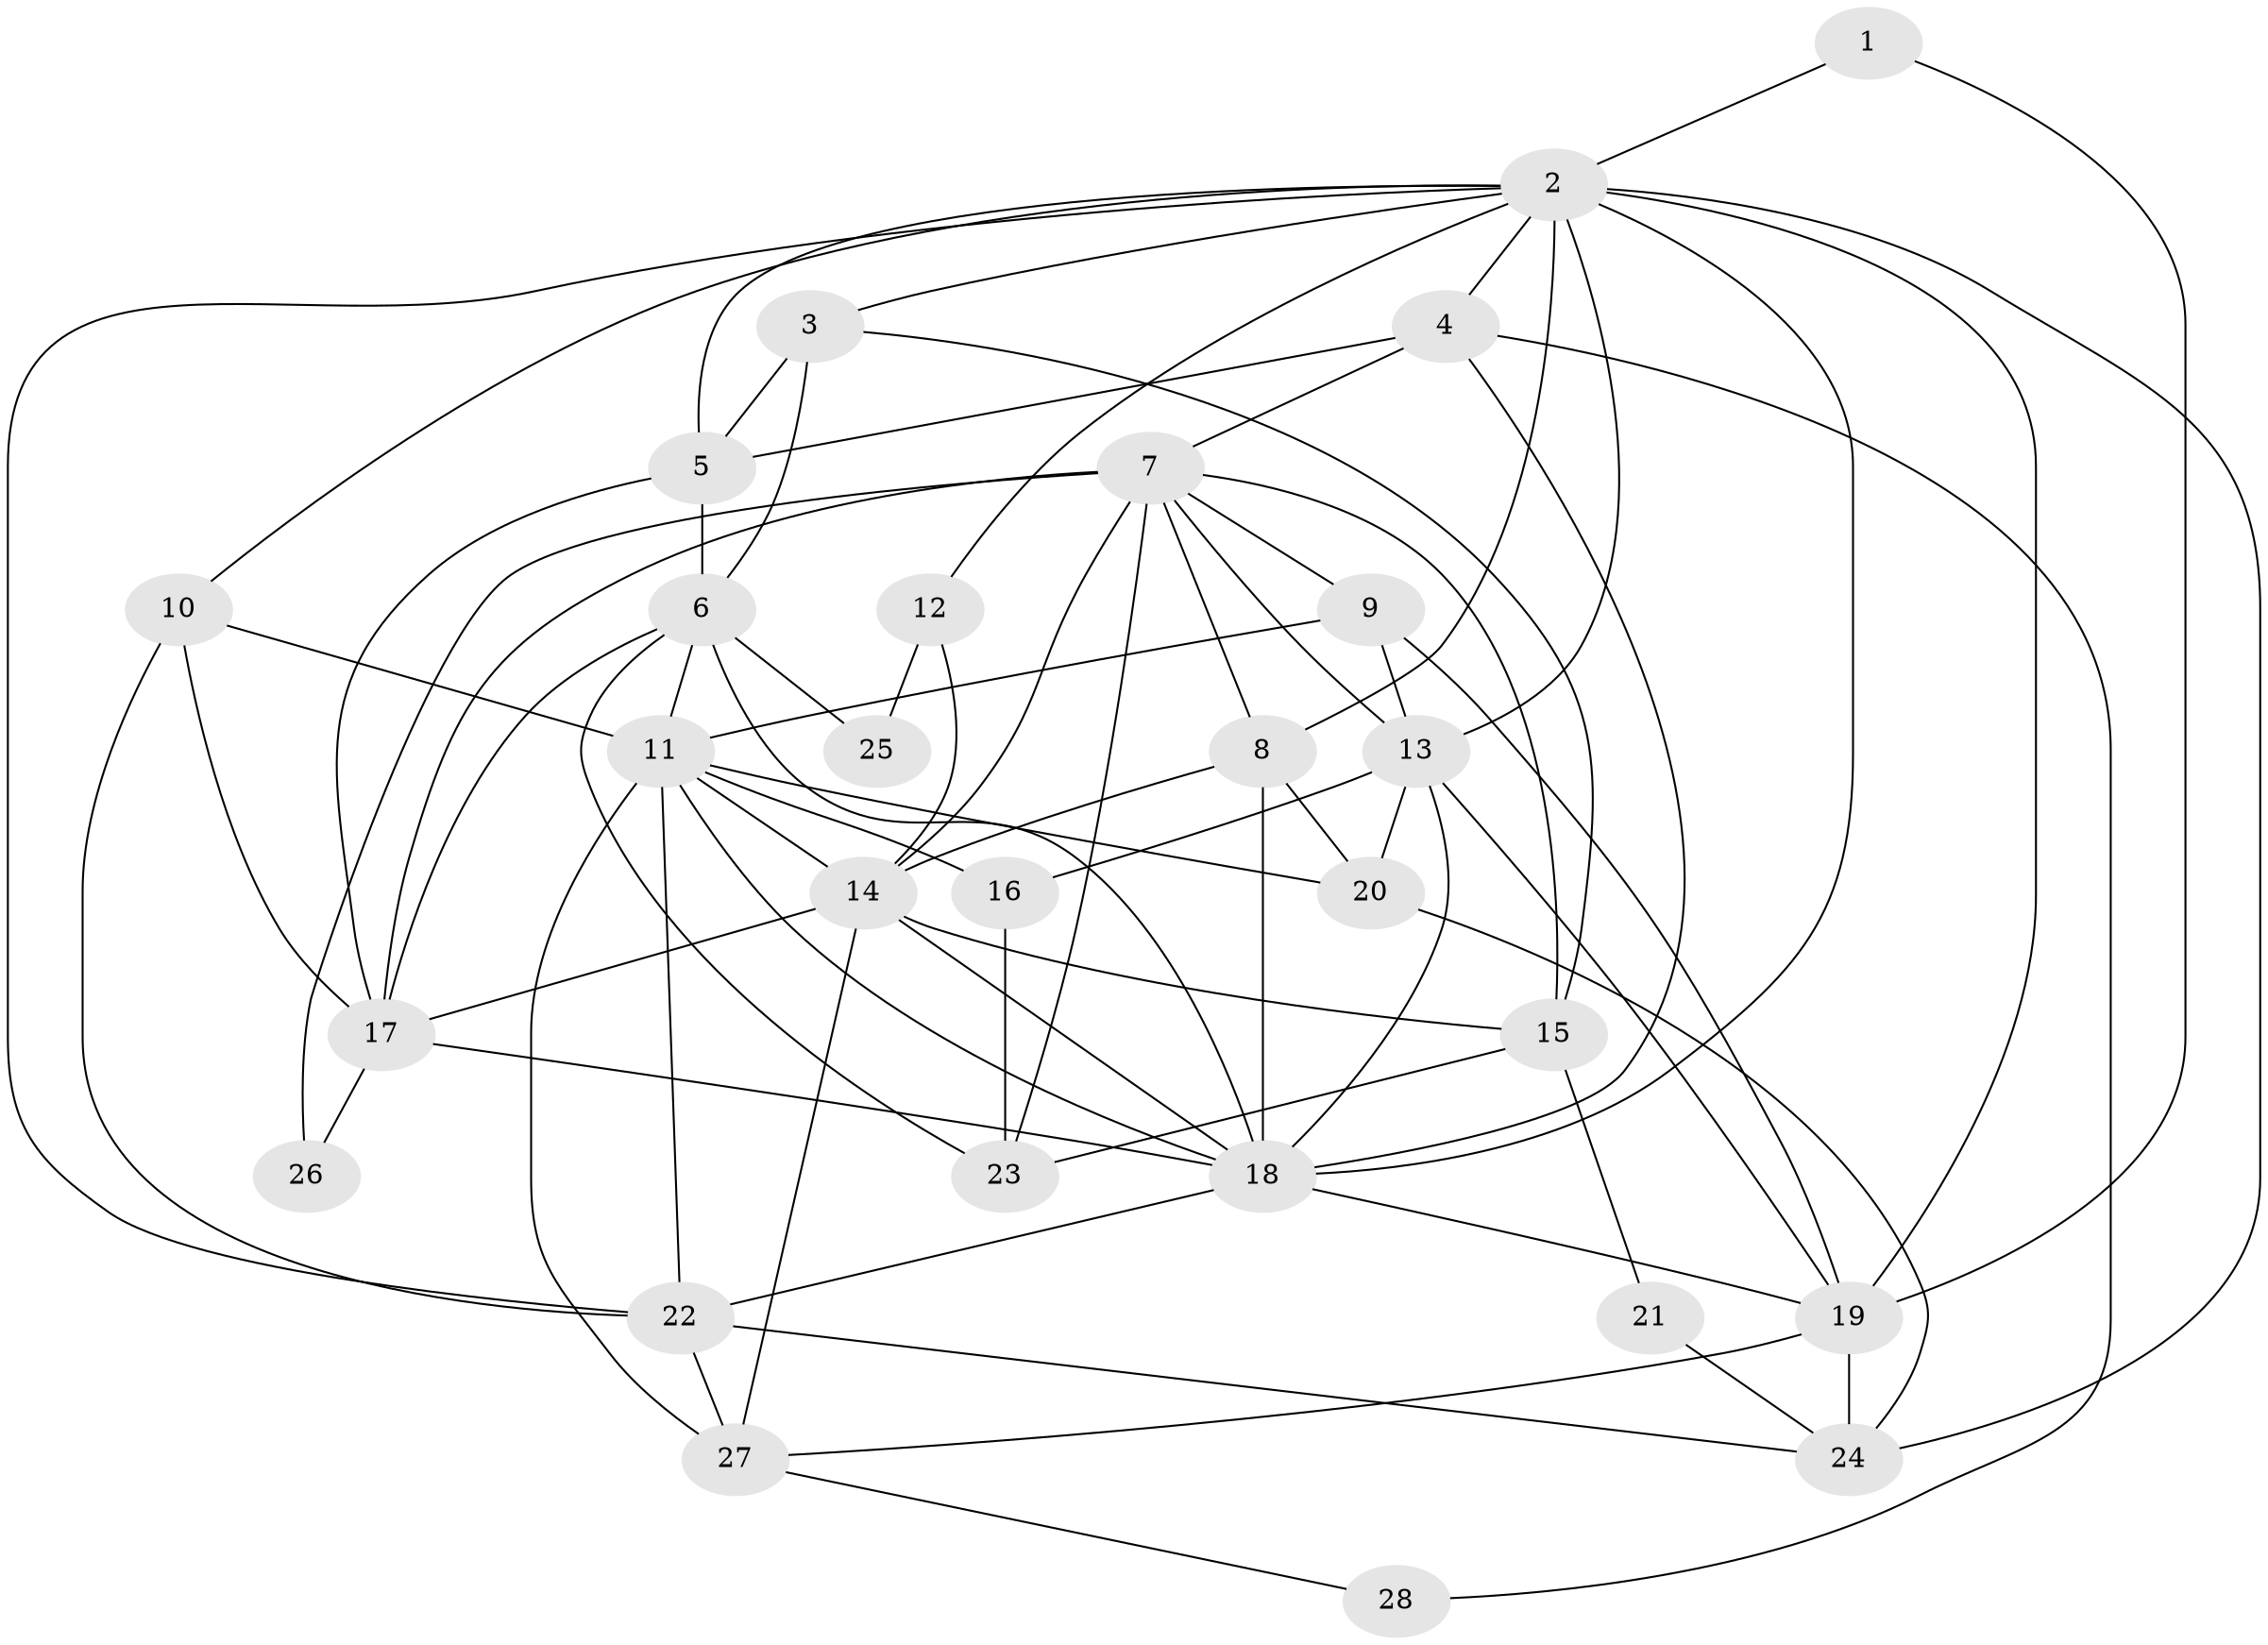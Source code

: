 // original degree distribution, {2: 0.10294117647058823, 3: 0.25, 4: 0.35294117647058826, 5: 0.16176470588235295, 6: 0.10294117647058823, 7: 0.029411764705882353}
// Generated by graph-tools (version 1.1) at 2025/51/03/04/25 22:51:07]
// undirected, 28 vertices, 74 edges
graph export_dot {
  node [color=gray90,style=filled];
  1;
  2;
  3;
  4;
  5;
  6;
  7;
  8;
  9;
  10;
  11;
  12;
  13;
  14;
  15;
  16;
  17;
  18;
  19;
  20;
  21;
  22;
  23;
  24;
  25;
  26;
  27;
  28;
  1 -- 2 [weight=1.0];
  1 -- 19 [weight=1.0];
  2 -- 3 [weight=1.0];
  2 -- 4 [weight=1.0];
  2 -- 5 [weight=1.0];
  2 -- 8 [weight=2.0];
  2 -- 10 [weight=1.0];
  2 -- 12 [weight=1.0];
  2 -- 13 [weight=1.0];
  2 -- 18 [weight=2.0];
  2 -- 19 [weight=1.0];
  2 -- 22 [weight=1.0];
  2 -- 24 [weight=1.0];
  3 -- 5 [weight=2.0];
  3 -- 6 [weight=1.0];
  3 -- 15 [weight=1.0];
  4 -- 5 [weight=1.0];
  4 -- 7 [weight=1.0];
  4 -- 18 [weight=1.0];
  4 -- 28 [weight=1.0];
  5 -- 6 [weight=2.0];
  5 -- 17 [weight=2.0];
  6 -- 11 [weight=1.0];
  6 -- 17 [weight=2.0];
  6 -- 18 [weight=1.0];
  6 -- 23 [weight=1.0];
  6 -- 25 [weight=1.0];
  7 -- 8 [weight=1.0];
  7 -- 9 [weight=1.0];
  7 -- 13 [weight=1.0];
  7 -- 14 [weight=1.0];
  7 -- 15 [weight=1.0];
  7 -- 17 [weight=2.0];
  7 -- 23 [weight=1.0];
  7 -- 26 [weight=1.0];
  8 -- 14 [weight=2.0];
  8 -- 18 [weight=2.0];
  8 -- 20 [weight=1.0];
  9 -- 11 [weight=1.0];
  9 -- 13 [weight=1.0];
  9 -- 19 [weight=1.0];
  10 -- 11 [weight=1.0];
  10 -- 17 [weight=1.0];
  10 -- 22 [weight=1.0];
  11 -- 14 [weight=2.0];
  11 -- 16 [weight=2.0];
  11 -- 18 [weight=1.0];
  11 -- 20 [weight=1.0];
  11 -- 22 [weight=2.0];
  11 -- 27 [weight=2.0];
  12 -- 14 [weight=1.0];
  12 -- 25 [weight=1.0];
  13 -- 16 [weight=1.0];
  13 -- 18 [weight=2.0];
  13 -- 19 [weight=1.0];
  13 -- 20 [weight=1.0];
  14 -- 15 [weight=1.0];
  14 -- 17 [weight=1.0];
  14 -- 18 [weight=1.0];
  14 -- 27 [weight=1.0];
  15 -- 21 [weight=1.0];
  15 -- 23 [weight=1.0];
  16 -- 23 [weight=1.0];
  17 -- 18 [weight=2.0];
  17 -- 26 [weight=1.0];
  18 -- 19 [weight=1.0];
  18 -- 22 [weight=2.0];
  19 -- 24 [weight=1.0];
  19 -- 27 [weight=1.0];
  20 -- 24 [weight=1.0];
  21 -- 24 [weight=1.0];
  22 -- 24 [weight=1.0];
  22 -- 27 [weight=1.0];
  27 -- 28 [weight=1.0];
}
